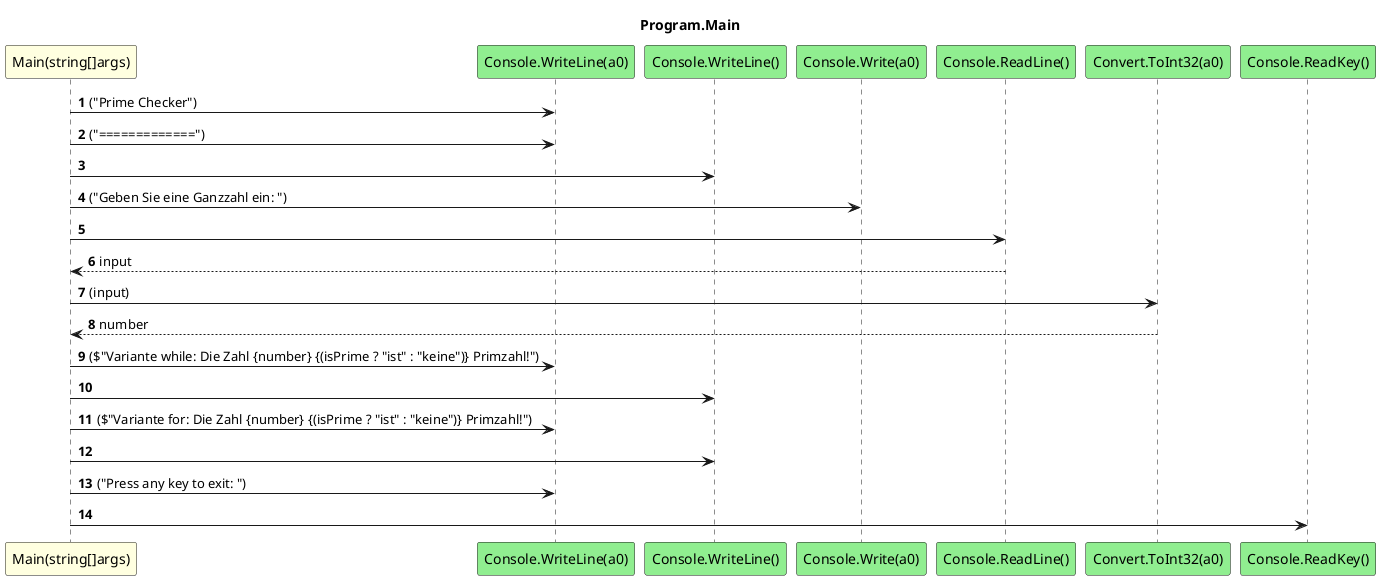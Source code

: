 @startuml Program.Main
title Program.Main
participant "Main(string[]args)" as Main_p0 #LightYellow
participant "Console.WriteLine(a0)" as Console_WriteLine_a0 #LightGreen
participant "Console.WriteLine()" as Console_WriteLine #LightGreen
participant "Console.Write(a0)" as Console_Write_a0 #LightGreen
participant "Console.ReadLine()" as Console_ReadLine #LightGreen
participant "Convert.ToInt32(a0)" as Convert_ToInt32_a0 #LightGreen
participant "Console.ReadKey()" as Console_ReadKey #LightGreen
autonumber
Main_p0 -> Console_WriteLine_a0 : ("Prime Checker")
Main_p0 -> Console_WriteLine_a0 : ("=============")
Main_p0 -> Console_WriteLine
Main_p0 -> Console_Write_a0 : ("Geben Sie eine Ganzzahl ein: ")
Main_p0 -> Console_ReadLine
Console_ReadLine --> Main_p0 : input
Main_p0 -> Convert_ToInt32_a0 : (input)
Convert_ToInt32_a0 --> Main_p0 : number
Main_p0 -> Console_WriteLine_a0 : ($"Variante while: Die Zahl {number} {(isPrime ? "ist" : "keine")} Primzahl!")
Main_p0 -> Console_WriteLine
Main_p0 -> Console_WriteLine_a0 : ($"Variante for: Die Zahl {number} {(isPrime ? "ist" : "keine")} Primzahl!")
Main_p0 -> Console_WriteLine
Main_p0 -> Console_WriteLine_a0 : ("Press any key to exit: ")
Main_p0 -> Console_ReadKey
@enduml
